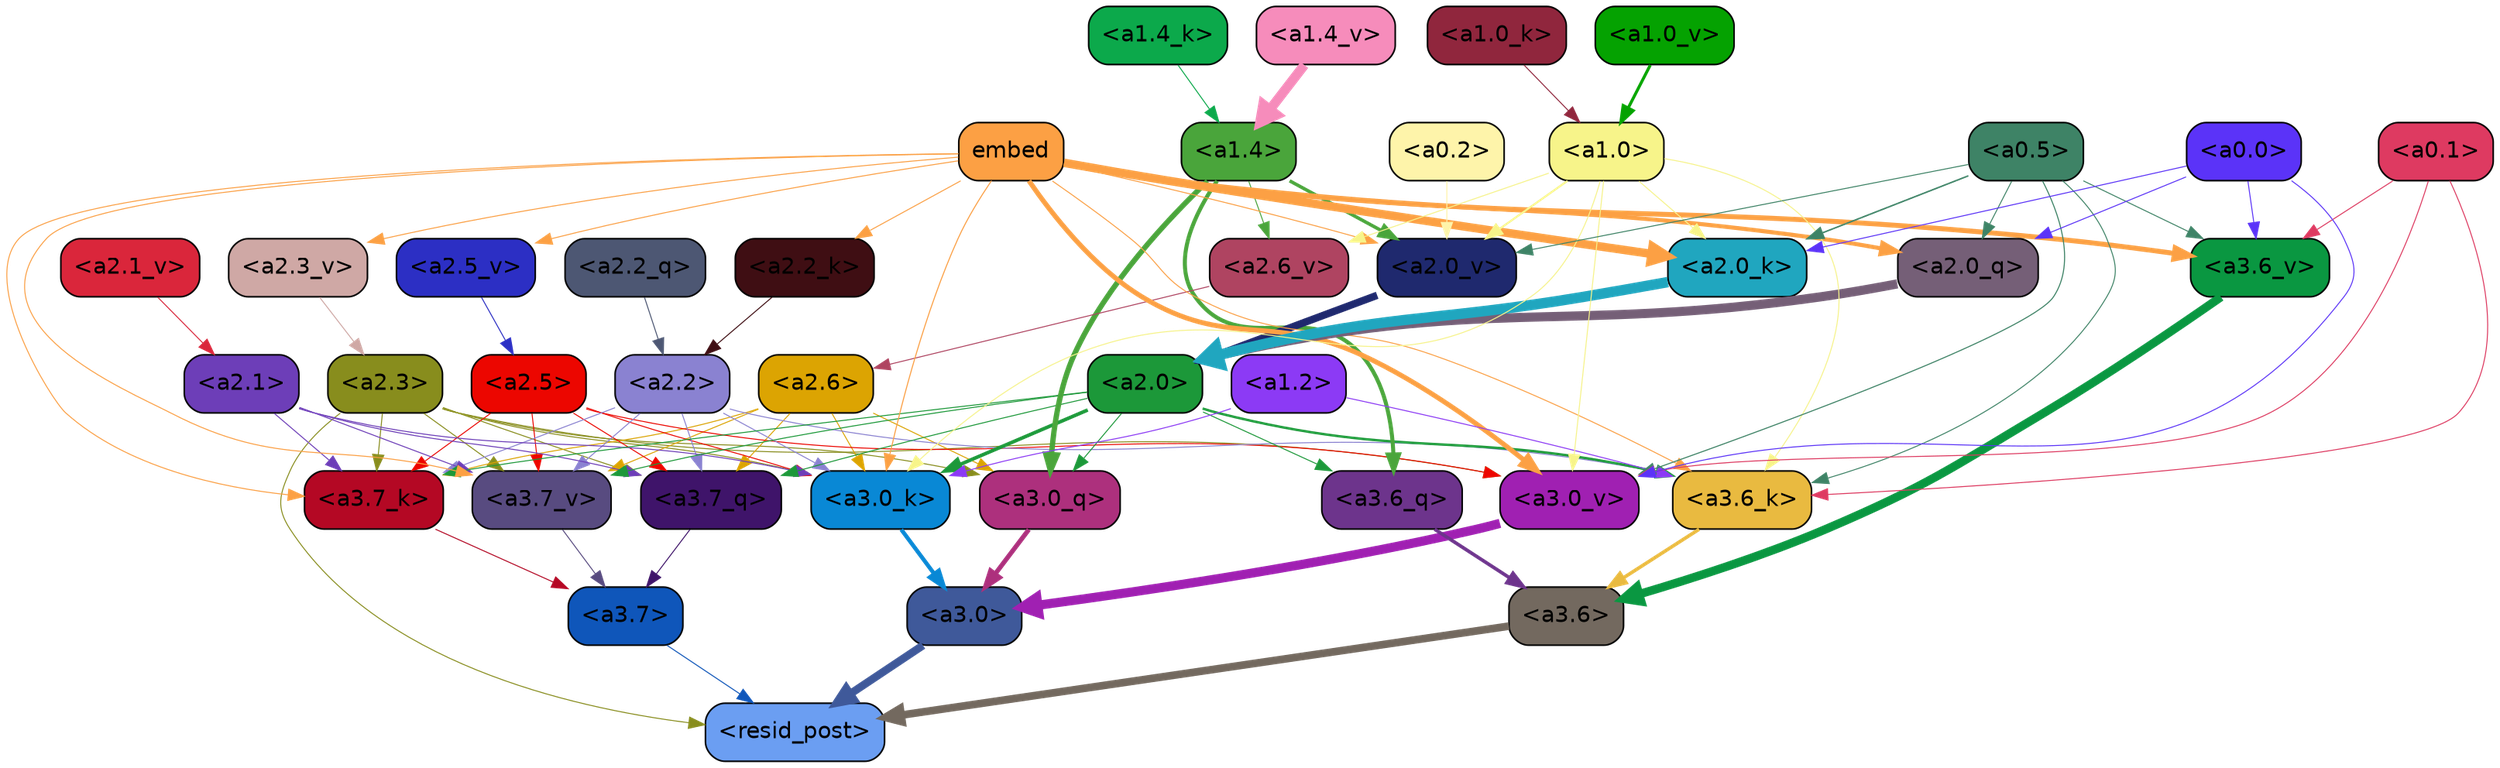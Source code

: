 strict digraph "" {
	graph [bgcolor=transparent,
		layout=dot,
		overlap=false,
		splines=true
	];
	"<a3.7>"	[color=black,
		fillcolor="#0f56ba",
		fontname=Helvetica,
		shape=box,
		style="filled, rounded"];
	"<resid_post>"	[color=black,
		fillcolor="#6b9ef2",
		fontname=Helvetica,
		shape=box,
		style="filled, rounded"];
	"<a3.7>" -> "<resid_post>"	[color="#0f56ba",
		penwidth=0.6];
	"<a3.6>"	[color=black,
		fillcolor="#73695f",
		fontname=Helvetica,
		shape=box,
		style="filled, rounded"];
	"<a3.6>" -> "<resid_post>"	[color="#73695f",
		penwidth=4.7534414529800415];
	"<a3.0>"	[color=black,
		fillcolor="#3f599a",
		fontname=Helvetica,
		shape=box,
		style="filled, rounded"];
	"<a3.0>" -> "<resid_post>"	[color="#3f599a",
		penwidth=4.898576855659485];
	"<a2.3>"	[color=black,
		fillcolor="#888d1d",
		fontname=Helvetica,
		shape=box,
		style="filled, rounded"];
	"<a2.3>" -> "<resid_post>"	[color="#888d1d",
		penwidth=0.6];
	"<a3.7_q>"	[color=black,
		fillcolor="#3f146a",
		fontname=Helvetica,
		shape=box,
		style="filled, rounded"];
	"<a2.3>" -> "<a3.7_q>"	[color="#888d1d",
		penwidth=0.6];
	"<a3.0_q>"	[color=black,
		fillcolor="#ad307d",
		fontname=Helvetica,
		shape=box,
		style="filled, rounded"];
	"<a2.3>" -> "<a3.0_q>"	[color="#888d1d",
		penwidth=0.6];
	"<a3.7_k>"	[color=black,
		fillcolor="#b40824",
		fontname=Helvetica,
		shape=box,
		style="filled, rounded"];
	"<a2.3>" -> "<a3.7_k>"	[color="#888d1d",
		penwidth=0.6];
	"<a3.0_k>"	[color=black,
		fillcolor="#0988d5",
		fontname=Helvetica,
		shape=box,
		style="filled, rounded"];
	"<a2.3>" -> "<a3.0_k>"	[color="#888d1d",
		penwidth=0.6];
	"<a3.7_v>"	[color=black,
		fillcolor="#584b80",
		fontname=Helvetica,
		shape=box,
		style="filled, rounded"];
	"<a2.3>" -> "<a3.7_v>"	[color="#888d1d",
		penwidth=0.6];
	"<a3.0_v>"	[color=black,
		fillcolor="#a020b2",
		fontname=Helvetica,
		shape=box,
		style="filled, rounded"];
	"<a2.3>" -> "<a3.0_v>"	[color="#888d1d",
		penwidth=0.6];
	"<a3.7_q>" -> "<a3.7>"	[color="#3f146a",
		penwidth=0.6];
	"<a3.6_q>"	[color=black,
		fillcolor="#6d348c",
		fontname=Helvetica,
		shape=box,
		style="filled, rounded"];
	"<a3.6_q>" -> "<a3.6>"	[color="#6d348c",
		penwidth=2.160832464694977];
	"<a3.0_q>" -> "<a3.0>"	[color="#ad307d",
		penwidth=2.870753765106201];
	"<a3.7_k>" -> "<a3.7>"	[color="#b40824",
		penwidth=0.6];
	"<a3.6_k>"	[color=black,
		fillcolor="#e9ba40",
		fontname=Helvetica,
		shape=box,
		style="filled, rounded"];
	"<a3.6_k>" -> "<a3.6>"	[color="#e9ba40",
		penwidth=2.13908451795578];
	"<a3.0_k>" -> "<a3.0>"	[color="#0988d5",
		penwidth=2.520303964614868];
	"<a3.7_v>" -> "<a3.7>"	[color="#584b80",
		penwidth=0.6];
	"<a3.6_v>"	[color=black,
		fillcolor="#0a9741",
		fontname=Helvetica,
		shape=box,
		style="filled, rounded"];
	"<a3.6_v>" -> "<a3.6>"	[color="#0a9741",
		penwidth=5.297133803367615];
	"<a3.0_v>" -> "<a3.0>"	[color="#a020b2",
		penwidth=5.680712580680847];
	"<a2.6>"	[color=black,
		fillcolor="#dca402",
		fontname=Helvetica,
		shape=box,
		style="filled, rounded"];
	"<a2.6>" -> "<a3.7_q>"	[color="#dca402",
		penwidth=0.6];
	"<a2.6>" -> "<a3.0_q>"	[color="#dca402",
		penwidth=0.6];
	"<a2.6>" -> "<a3.7_k>"	[color="#dca402",
		penwidth=0.6];
	"<a2.6>" -> "<a3.0_k>"	[color="#dca402",
		penwidth=0.6];
	"<a2.6>" -> "<a3.7_v>"	[color="#dca402",
		penwidth=0.6];
	"<a2.5>"	[color=black,
		fillcolor="#ec0600",
		fontname=Helvetica,
		shape=box,
		style="filled, rounded"];
	"<a2.5>" -> "<a3.7_q>"	[color="#ec0600",
		penwidth=0.6];
	"<a2.5>" -> "<a3.7_k>"	[color="#ec0600",
		penwidth=0.6];
	"<a2.5>" -> "<a3.0_k>"	[color="#ec0600",
		penwidth=0.6];
	"<a2.5>" -> "<a3.7_v>"	[color="#ec0600",
		penwidth=0.6];
	"<a2.5>" -> "<a3.0_v>"	[color="#ec0600",
		penwidth=0.6];
	"<a2.2>"	[color=black,
		fillcolor="#8a82d1",
		fontname=Helvetica,
		shape=box,
		style="filled, rounded"];
	"<a2.2>" -> "<a3.7_q>"	[color="#8a82d1",
		penwidth=0.6];
	"<a2.2>" -> "<a3.7_k>"	[color="#8a82d1",
		penwidth=0.6];
	"<a2.2>" -> "<a3.6_k>"	[color="#8a82d1",
		penwidth=0.6];
	"<a2.2>" -> "<a3.0_k>"	[color="#8a82d1",
		penwidth=0.6];
	"<a2.2>" -> "<a3.7_v>"	[color="#8a82d1",
		penwidth=0.6];
	"<a2.1>"	[color=black,
		fillcolor="#6d3eb8",
		fontname=Helvetica,
		shape=box,
		style="filled, rounded"];
	"<a2.1>" -> "<a3.7_q>"	[color="#6d3eb8",
		penwidth=0.6];
	"<a2.1>" -> "<a3.7_k>"	[color="#6d3eb8",
		penwidth=0.6];
	"<a2.1>" -> "<a3.0_k>"	[color="#6d3eb8",
		penwidth=0.6];
	"<a2.1>" -> "<a3.7_v>"	[color="#6d3eb8",
		penwidth=0.6];
	"<a2.0>"	[color=black,
		fillcolor="#1c9839",
		fontname=Helvetica,
		shape=box,
		style="filled, rounded"];
	"<a2.0>" -> "<a3.7_q>"	[color="#1c9839",
		penwidth=0.6];
	"<a2.0>" -> "<a3.6_q>"	[color="#1c9839",
		penwidth=0.6];
	"<a2.0>" -> "<a3.0_q>"	[color="#1c9839",
		penwidth=0.6];
	"<a2.0>" -> "<a3.7_k>"	[color="#1c9839",
		penwidth=0.6];
	"<a2.0>" -> "<a3.6_k>"	[color="#1c9839",
		penwidth=1.4957321882247925];
	"<a2.0>" -> "<a3.0_k>"	[color="#1c9839",
		penwidth=2.18752121925354];
	"<a2.0>" -> "<a3.7_v>"	[color="#1c9839",
		penwidth=0.6];
	"<a1.4>"	[color=black,
		fillcolor="#4aa53b",
		fontname=Helvetica,
		shape=box,
		style="filled, rounded"];
	"<a1.4>" -> "<a3.6_q>"	[color="#4aa53b",
		penwidth=2.4829938411712646];
	"<a1.4>" -> "<a3.0_q>"	[color="#4aa53b",
		penwidth=3.299744725227356];
	"<a2.6_v>"	[color=black,
		fillcolor="#af4461",
		fontname=Helvetica,
		shape=box,
		style="filled, rounded"];
	"<a1.4>" -> "<a2.6_v>"	[color="#4aa53b",
		penwidth=0.6];
	"<a2.0_v>"	[color=black,
		fillcolor="#1f296e",
		fontname=Helvetica,
		shape=box,
		style="filled, rounded"];
	"<a1.4>" -> "<a2.0_v>"	[color="#4aa53b",
		penwidth=2.092592429369688];
	embed	[color=black,
		fillcolor="#fca044",
		fontname=Helvetica,
		shape=box,
		style="filled, rounded"];
	embed -> "<a3.7_k>"	[color="#fca044",
		penwidth=0.6];
	embed -> "<a3.6_k>"	[color="#fca044",
		penwidth=0.6];
	embed -> "<a3.0_k>"	[color="#fca044",
		penwidth=0.6394047290086746];
	embed -> "<a3.7_v>"	[color="#fca044",
		penwidth=0.6];
	embed -> "<a3.6_v>"	[color="#fca044",
		penwidth=3.067279100418091];
	embed -> "<a3.0_v>"	[color="#fca044",
		penwidth=3.0212591886520386];
	"<a2.0_q>"	[color=black,
		fillcolor="#755f77",
		fontname=Helvetica,
		shape=box,
		style="filled, rounded"];
	embed -> "<a2.0_q>"	[color="#fca044",
		penwidth=2.5355080366134644];
	"<a2.2_k>"	[color=black,
		fillcolor="#3f0e13",
		fontname=Helvetica,
		shape=box,
		style="filled, rounded"];
	embed -> "<a2.2_k>"	[color="#fca044",
		penwidth=0.6];
	"<a2.0_k>"	[color=black,
		fillcolor="#20a6bf",
		fontname=Helvetica,
		shape=box,
		style="filled, rounded"];
	embed -> "<a2.0_k>"	[color="#fca044",
		penwidth=5.2180726528167725];
	"<a2.5_v>"	[color=black,
		fillcolor="#2c2fc4",
		fontname=Helvetica,
		shape=box,
		style="filled, rounded"];
	embed -> "<a2.5_v>"	[color="#fca044",
		penwidth=0.6];
	"<a2.3_v>"	[color=black,
		fillcolor="#cfa8a5",
		fontname=Helvetica,
		shape=box,
		style="filled, rounded"];
	embed -> "<a2.3_v>"	[color="#fca044",
		penwidth=0.6];
	embed -> "<a2.0_v>"	[color="#fca044",
		penwidth=0.6];
	"<a1.2>"	[color=black,
		fillcolor="#8c3af5",
		fontname=Helvetica,
		shape=box,
		style="filled, rounded"];
	"<a1.2>" -> "<a3.6_k>"	[color="#8c3af5",
		penwidth=0.6];
	"<a1.2>" -> "<a3.0_k>"	[color="#8c3af5",
		penwidth=0.6];
	"<a1.0>"	[color=black,
		fillcolor="#f7f48a",
		fontname=Helvetica,
		shape=box,
		style="filled, rounded"];
	"<a1.0>" -> "<a3.6_k>"	[color="#f7f48a",
		penwidth=0.6];
	"<a1.0>" -> "<a3.0_k>"	[color="#f7f48a",
		penwidth=0.6];
	"<a1.0>" -> "<a3.0_v>"	[color="#f7f48a",
		penwidth=0.6];
	"<a1.0>" -> "<a2.0_k>"	[color="#f7f48a",
		penwidth=0.6];
	"<a1.0>" -> "<a2.6_v>"	[color="#f7f48a",
		penwidth=0.6];
	"<a1.0>" -> "<a2.0_v>"	[color="#f7f48a",
		penwidth=1.2132605910301208];
	"<a0.5>"	[color=black,
		fillcolor="#3e8366",
		fontname=Helvetica,
		shape=box,
		style="filled, rounded"];
	"<a0.5>" -> "<a3.6_k>"	[color="#3e8366",
		penwidth=0.6];
	"<a0.5>" -> "<a3.6_v>"	[color="#3e8366",
		penwidth=0.6];
	"<a0.5>" -> "<a3.0_v>"	[color="#3e8366",
		penwidth=0.648682102560997];
	"<a0.5>" -> "<a2.0_q>"	[color="#3e8366",
		penwidth=0.6];
	"<a0.5>" -> "<a2.0_k>"	[color="#3e8366",
		penwidth=0.9236047863960266];
	"<a0.5>" -> "<a2.0_v>"	[color="#3e8366",
		penwidth=0.6];
	"<a0.1>"	[color=black,
		fillcolor="#de3a61",
		fontname=Helvetica,
		shape=box,
		style="filled, rounded"];
	"<a0.1>" -> "<a3.6_k>"	[color="#de3a61",
		penwidth=0.6];
	"<a0.1>" -> "<a3.6_v>"	[color="#de3a61",
		penwidth=0.6];
	"<a0.1>" -> "<a3.0_v>"	[color="#de3a61",
		penwidth=0.6];
	"<a0.0>"	[color=black,
		fillcolor="#5b33f8",
		fontname=Helvetica,
		shape=box,
		style="filled, rounded"];
	"<a0.0>" -> "<a3.6_v>"	[color="#5b33f8",
		penwidth=0.6];
	"<a0.0>" -> "<a3.0_v>"	[color="#5b33f8",
		penwidth=0.6];
	"<a0.0>" -> "<a2.0_q>"	[color="#5b33f8",
		penwidth=0.6];
	"<a0.0>" -> "<a2.0_k>"	[color="#5b33f8",
		penwidth=0.6];
	"<a2.2_q>"	[color=black,
		fillcolor="#4d5773",
		fontname=Helvetica,
		shape=box,
		style="filled, rounded"];
	"<a2.2_q>" -> "<a2.2>"	[color="#4d5773",
		penwidth=0.6];
	"<a2.0_q>" -> "<a2.0>"	[color="#755f77",
		penwidth=5.681910276412964];
	"<a2.2_k>" -> "<a2.2>"	[color="#3f0e13",
		penwidth=0.6];
	"<a2.0_k>" -> "<a2.0>"	[color="#20a6bf",
		penwidth=6.447777509689331];
	"<a2.6_v>" -> "<a2.6>"	[color="#af4461",
		penwidth=0.6];
	"<a2.5_v>" -> "<a2.5>"	[color="#2c2fc4",
		penwidth=0.6];
	"<a2.3_v>" -> "<a2.3>"	[color="#cfa8a5",
		penwidth=0.6];
	"<a2.1_v>"	[color=black,
		fillcolor="#da263b",
		fontname=Helvetica,
		shape=box,
		style="filled, rounded"];
	"<a2.1_v>" -> "<a2.1>"	[color="#da263b",
		penwidth=0.6];
	"<a2.0_v>" -> "<a2.0>"	[color="#1f296e",
		penwidth=4.5695202350616455];
	"<a0.2>"	[color=black,
		fillcolor="#fef4aa",
		fontname=Helvetica,
		shape=box,
		style="filled, rounded"];
	"<a0.2>" -> "<a2.0_v>"	[color="#fef4aa",
		penwidth=0.6];
	"<a1.4_k>"	[color=black,
		fillcolor="#0ca94b",
		fontname=Helvetica,
		shape=box,
		style="filled, rounded"];
	"<a1.4_k>" -> "<a1.4>"	[color="#0ca94b",
		penwidth=0.6];
	"<a1.0_k>"	[color=black,
		fillcolor="#90263d",
		fontname=Helvetica,
		shape=box,
		style="filled, rounded"];
	"<a1.0_k>" -> "<a1.0>"	[color="#90263d",
		penwidth=0.6];
	"<a1.4_v>"	[color=black,
		fillcolor="#f68cbb",
		fontname=Helvetica,
		shape=box,
		style="filled, rounded"];
	"<a1.4_v>" -> "<a1.4>"	[color="#f68cbb",
		penwidth=6.016597509384155];
	"<a1.0_v>"	[color=black,
		fillcolor="#05a201",
		fontname=Helvetica,
		shape=box,
		style="filled, rounded"];
	"<a1.0_v>" -> "<a1.0>"	[color="#05a201",
		penwidth=1.8562973737716675];
}
